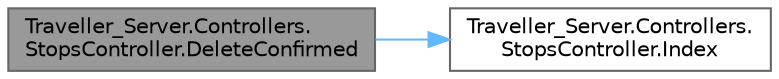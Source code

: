 digraph "Traveller_Server.Controllers.StopsController.DeleteConfirmed"
{
 // LATEX_PDF_SIZE
  bgcolor="transparent";
  edge [fontname=Helvetica,fontsize=10,labelfontname=Helvetica,labelfontsize=10];
  node [fontname=Helvetica,fontsize=10,shape=box,height=0.2,width=0.4];
  rankdir="LR";
  Node1 [label="Traveller_Server.Controllers.\lStopsController.DeleteConfirmed",height=0.2,width=0.4,color="gray40", fillcolor="grey60", style="filled", fontcolor="black",tooltip=" "];
  Node1 -> Node2 [color="steelblue1",style="solid"];
  Node2 [label="Traveller_Server.Controllers.\lStopsController.Index",height=0.2,width=0.4,color="grey40", fillcolor="white", style="filled",URL="$class_traveller___server_1_1_controllers_1_1_stops_controller.html#a0e4f77774cba8a225ecf8fa809898555",tooltip=" "];
}
